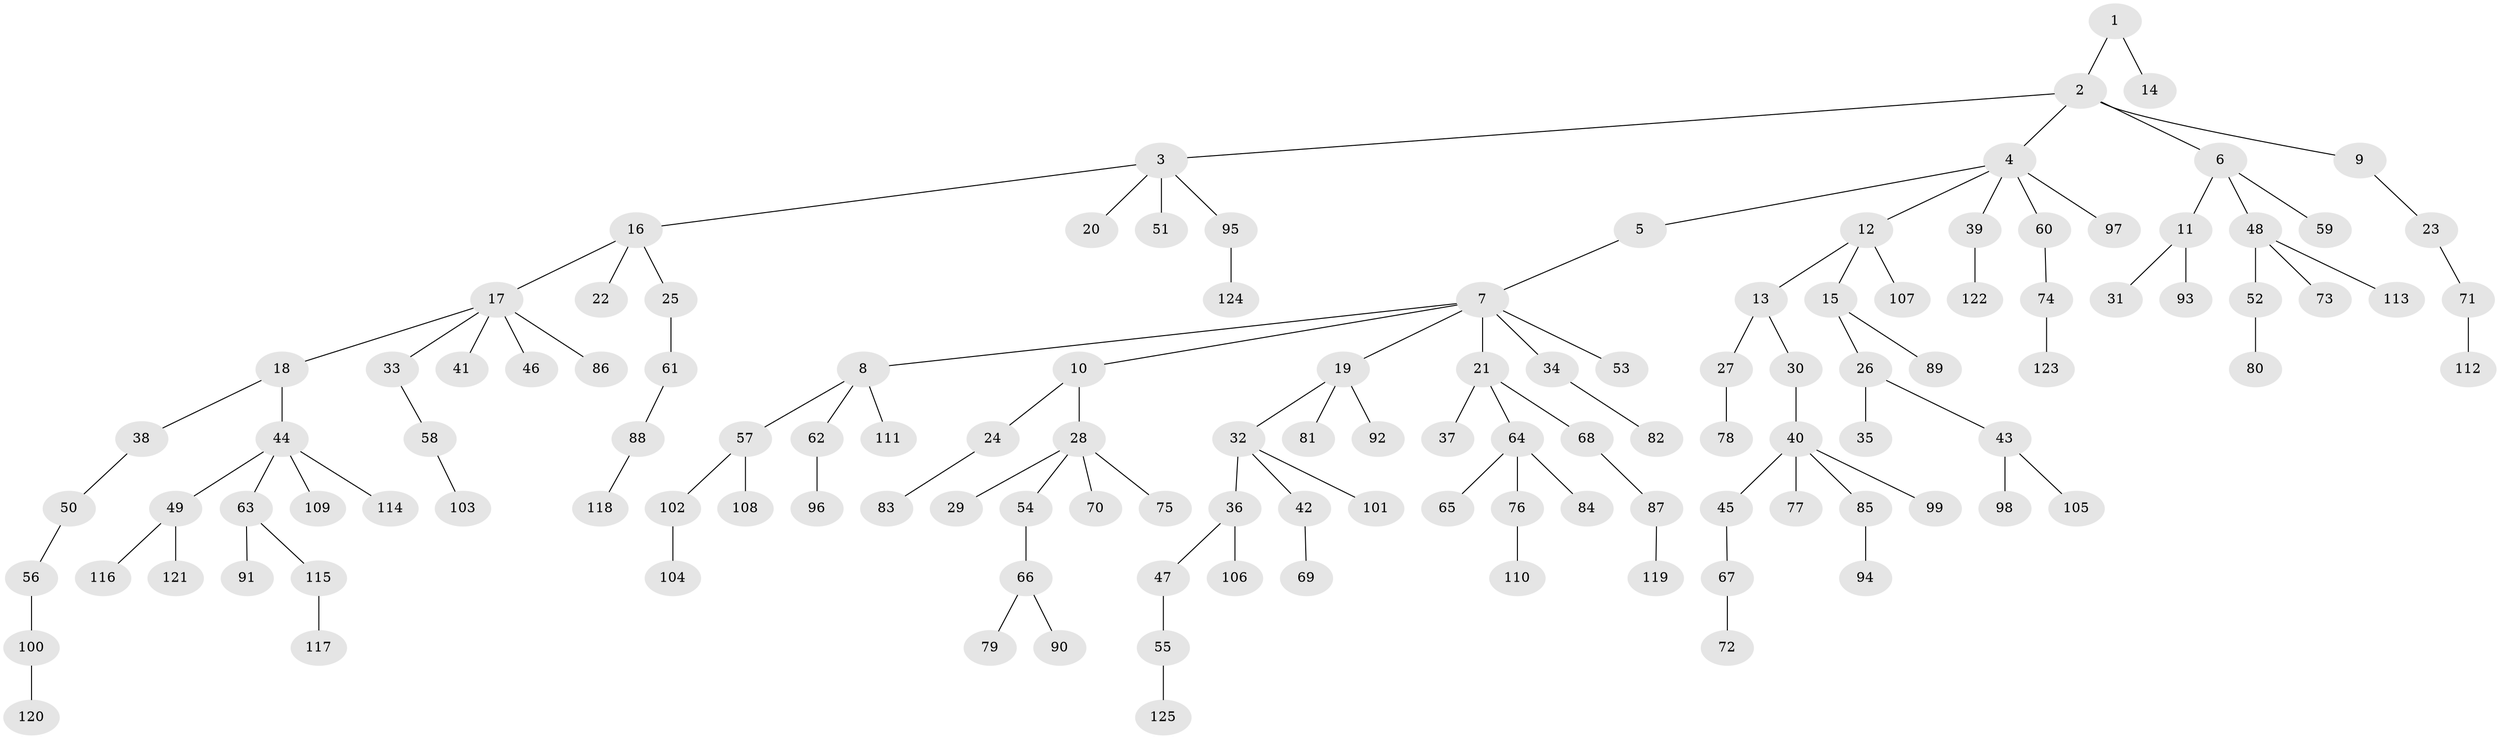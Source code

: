 // coarse degree distribution, {2: 0.19540229885057472, 7: 0.011494252873563218, 4: 0.04597701149425287, 5: 0.04597701149425287, 6: 0.022988505747126436, 3: 0.13793103448275862, 1: 0.5402298850574713}
// Generated by graph-tools (version 1.1) at 2025/52/02/27/25 19:52:10]
// undirected, 125 vertices, 124 edges
graph export_dot {
graph [start="1"]
  node [color=gray90,style=filled];
  1;
  2;
  3;
  4;
  5;
  6;
  7;
  8;
  9;
  10;
  11;
  12;
  13;
  14;
  15;
  16;
  17;
  18;
  19;
  20;
  21;
  22;
  23;
  24;
  25;
  26;
  27;
  28;
  29;
  30;
  31;
  32;
  33;
  34;
  35;
  36;
  37;
  38;
  39;
  40;
  41;
  42;
  43;
  44;
  45;
  46;
  47;
  48;
  49;
  50;
  51;
  52;
  53;
  54;
  55;
  56;
  57;
  58;
  59;
  60;
  61;
  62;
  63;
  64;
  65;
  66;
  67;
  68;
  69;
  70;
  71;
  72;
  73;
  74;
  75;
  76;
  77;
  78;
  79;
  80;
  81;
  82;
  83;
  84;
  85;
  86;
  87;
  88;
  89;
  90;
  91;
  92;
  93;
  94;
  95;
  96;
  97;
  98;
  99;
  100;
  101;
  102;
  103;
  104;
  105;
  106;
  107;
  108;
  109;
  110;
  111;
  112;
  113;
  114;
  115;
  116;
  117;
  118;
  119;
  120;
  121;
  122;
  123;
  124;
  125;
  1 -- 2;
  1 -- 14;
  2 -- 3;
  2 -- 4;
  2 -- 6;
  2 -- 9;
  3 -- 16;
  3 -- 20;
  3 -- 51;
  3 -- 95;
  4 -- 5;
  4 -- 12;
  4 -- 39;
  4 -- 60;
  4 -- 97;
  5 -- 7;
  6 -- 11;
  6 -- 48;
  6 -- 59;
  7 -- 8;
  7 -- 10;
  7 -- 19;
  7 -- 21;
  7 -- 34;
  7 -- 53;
  8 -- 57;
  8 -- 62;
  8 -- 111;
  9 -- 23;
  10 -- 24;
  10 -- 28;
  11 -- 31;
  11 -- 93;
  12 -- 13;
  12 -- 15;
  12 -- 107;
  13 -- 27;
  13 -- 30;
  15 -- 26;
  15 -- 89;
  16 -- 17;
  16 -- 22;
  16 -- 25;
  17 -- 18;
  17 -- 33;
  17 -- 41;
  17 -- 46;
  17 -- 86;
  18 -- 38;
  18 -- 44;
  19 -- 32;
  19 -- 81;
  19 -- 92;
  21 -- 37;
  21 -- 64;
  21 -- 68;
  23 -- 71;
  24 -- 83;
  25 -- 61;
  26 -- 35;
  26 -- 43;
  27 -- 78;
  28 -- 29;
  28 -- 54;
  28 -- 70;
  28 -- 75;
  30 -- 40;
  32 -- 36;
  32 -- 42;
  32 -- 101;
  33 -- 58;
  34 -- 82;
  36 -- 47;
  36 -- 106;
  38 -- 50;
  39 -- 122;
  40 -- 45;
  40 -- 77;
  40 -- 85;
  40 -- 99;
  42 -- 69;
  43 -- 98;
  43 -- 105;
  44 -- 49;
  44 -- 63;
  44 -- 109;
  44 -- 114;
  45 -- 67;
  47 -- 55;
  48 -- 52;
  48 -- 73;
  48 -- 113;
  49 -- 116;
  49 -- 121;
  50 -- 56;
  52 -- 80;
  54 -- 66;
  55 -- 125;
  56 -- 100;
  57 -- 102;
  57 -- 108;
  58 -- 103;
  60 -- 74;
  61 -- 88;
  62 -- 96;
  63 -- 91;
  63 -- 115;
  64 -- 65;
  64 -- 76;
  64 -- 84;
  66 -- 79;
  66 -- 90;
  67 -- 72;
  68 -- 87;
  71 -- 112;
  74 -- 123;
  76 -- 110;
  85 -- 94;
  87 -- 119;
  88 -- 118;
  95 -- 124;
  100 -- 120;
  102 -- 104;
  115 -- 117;
}
